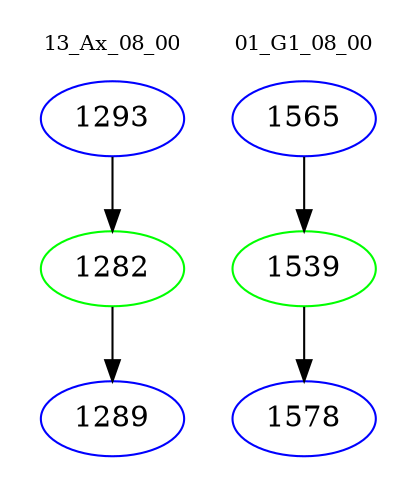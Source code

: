digraph{
subgraph cluster_0 {
color = white
label = "13_Ax_08_00";
fontsize=10;
T0_1293 [label="1293", color="blue"]
T0_1293 -> T0_1282 [color="black"]
T0_1282 [label="1282", color="green"]
T0_1282 -> T0_1289 [color="black"]
T0_1289 [label="1289", color="blue"]
}
subgraph cluster_1 {
color = white
label = "01_G1_08_00";
fontsize=10;
T1_1565 [label="1565", color="blue"]
T1_1565 -> T1_1539 [color="black"]
T1_1539 [label="1539", color="green"]
T1_1539 -> T1_1578 [color="black"]
T1_1578 [label="1578", color="blue"]
}
}

